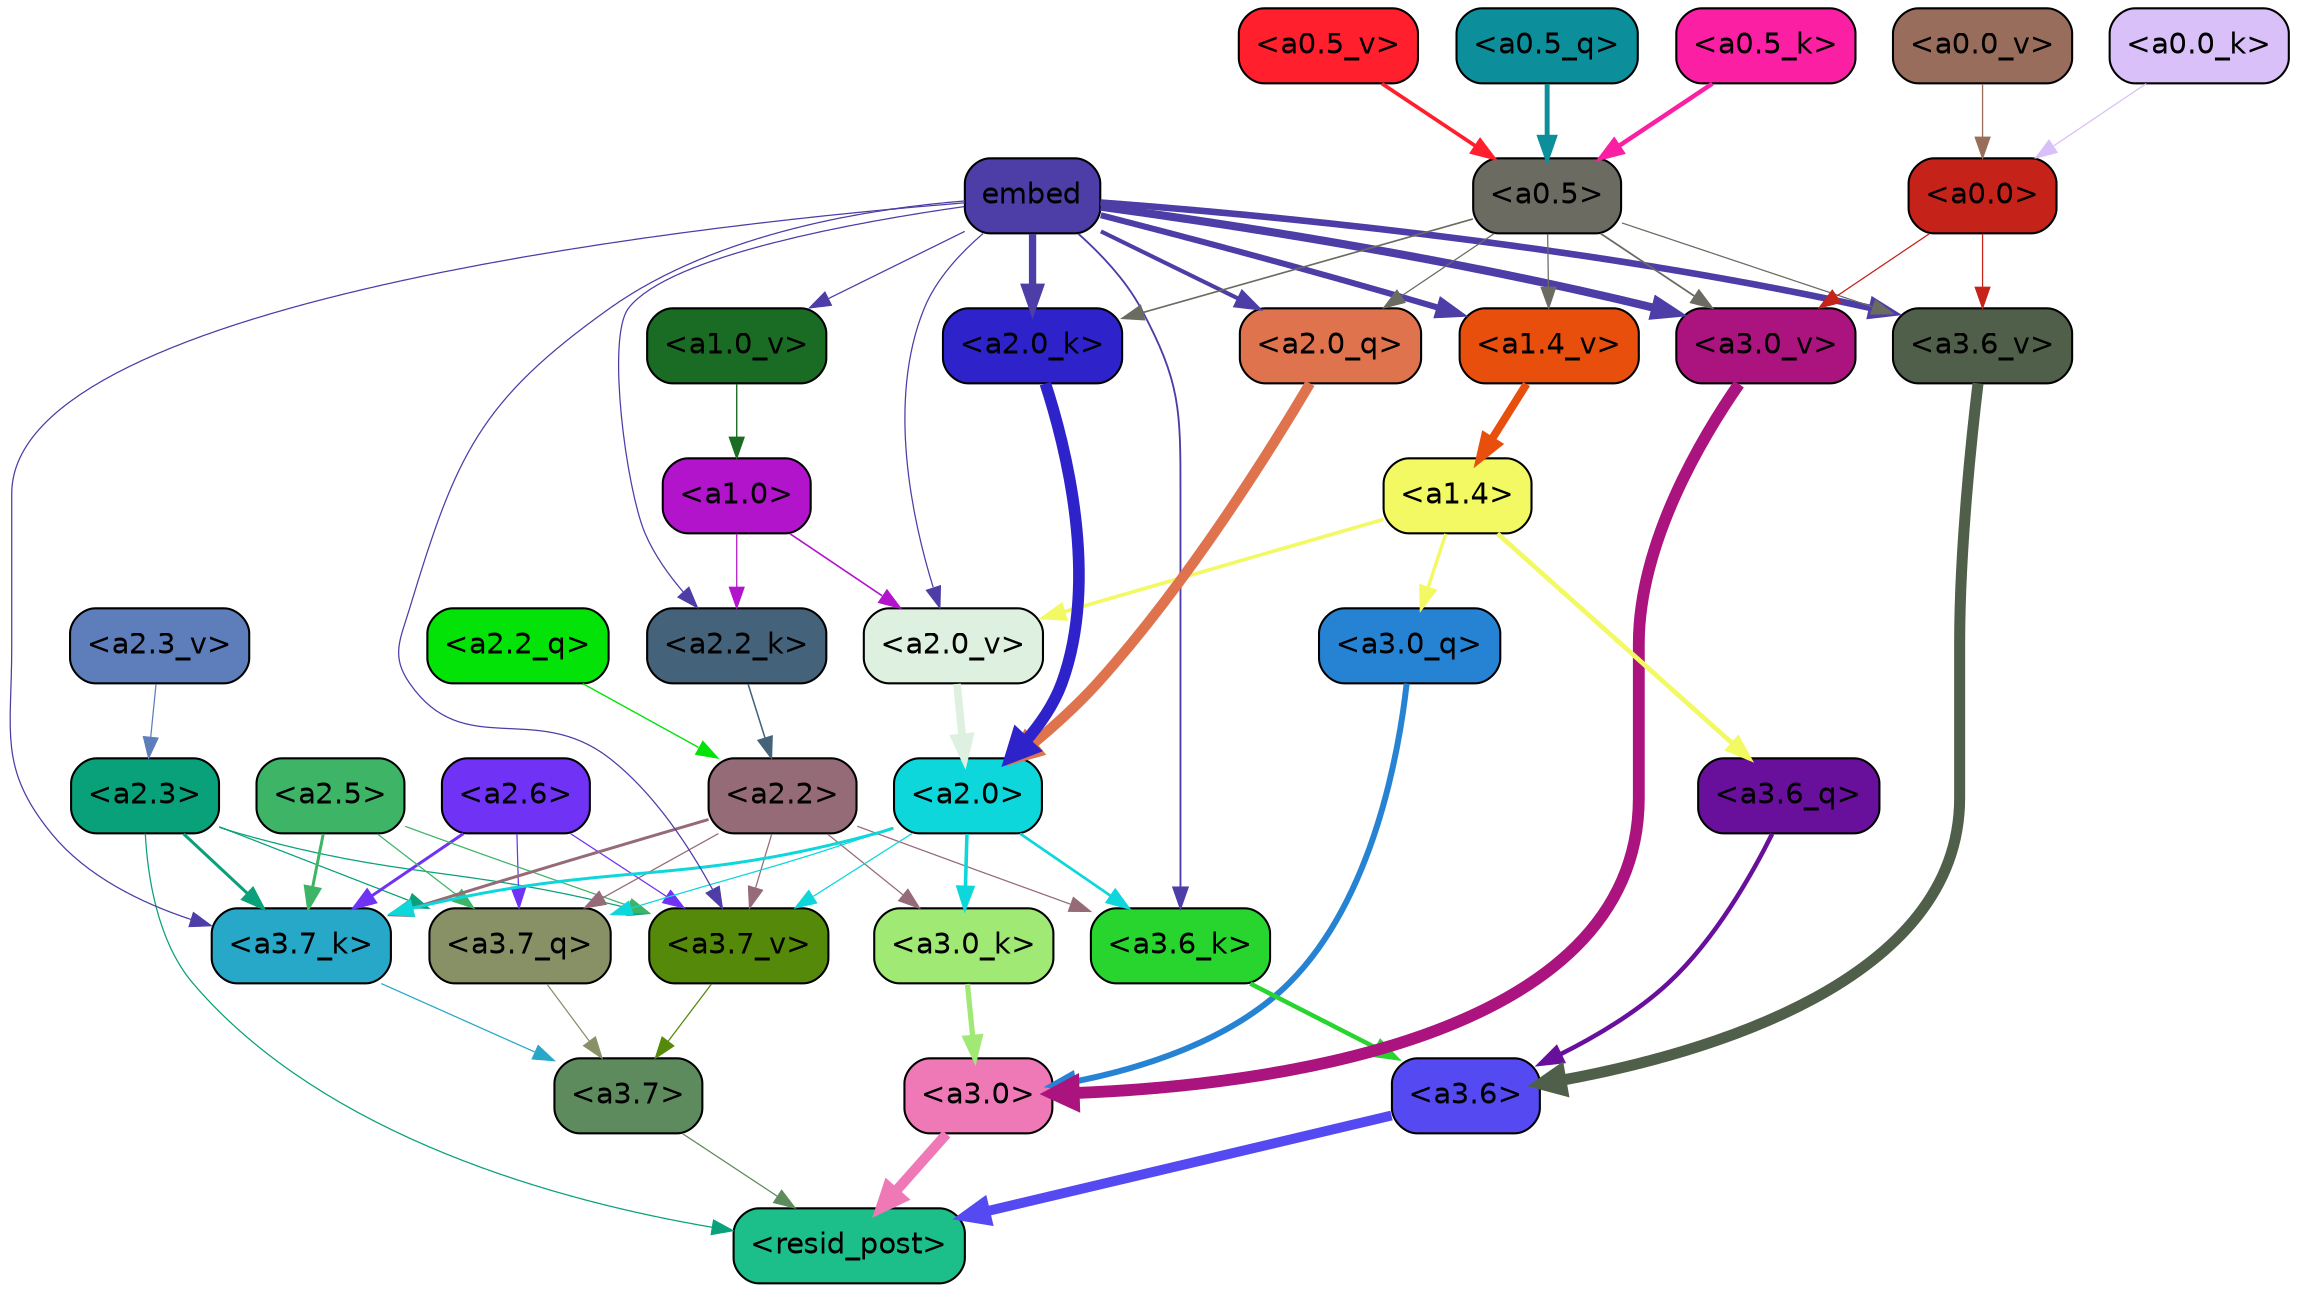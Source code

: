 strict digraph "" {
	graph [bgcolor=transparent,
		layout=dot,
		overlap=false,
		splines=true
	];
	"<a3.7>"	[color=black,
		fillcolor="#5e8b5e",
		fontname=Helvetica,
		shape=box,
		style="filled, rounded"];
	"<resid_post>"	[color=black,
		fillcolor="#1cbe89",
		fontname=Helvetica,
		shape=box,
		style="filled, rounded"];
	"<a3.7>" -> "<resid_post>"	[color="#5e8b5e",
		penwidth=0.6];
	"<a3.6>"	[color=black,
		fillcolor="#554af2",
		fontname=Helvetica,
		shape=box,
		style="filled, rounded"];
	"<a3.6>" -> "<resid_post>"	[color="#554af2",
		penwidth=4.746312499046326];
	"<a3.0>"	[color=black,
		fillcolor="#ef78b7",
		fontname=Helvetica,
		shape=box,
		style="filled, rounded"];
	"<a3.0>" -> "<resid_post>"	[color="#ef78b7",
		penwidth=4.896343111991882];
	"<a2.3>"	[color=black,
		fillcolor="#09a17a",
		fontname=Helvetica,
		shape=box,
		style="filled, rounded"];
	"<a2.3>" -> "<resid_post>"	[color="#09a17a",
		penwidth=0.6];
	"<a3.7_q>"	[color=black,
		fillcolor="#879165",
		fontname=Helvetica,
		shape=box,
		style="filled, rounded"];
	"<a2.3>" -> "<a3.7_q>"	[color="#09a17a",
		penwidth=0.6];
	"<a3.7_k>"	[color=black,
		fillcolor="#28a8c9",
		fontname=Helvetica,
		shape=box,
		style="filled, rounded"];
	"<a2.3>" -> "<a3.7_k>"	[color="#09a17a",
		penwidth=1.467104621231556];
	"<a3.7_v>"	[color=black,
		fillcolor="#558909",
		fontname=Helvetica,
		shape=box,
		style="filled, rounded"];
	"<a2.3>" -> "<a3.7_v>"	[color="#09a17a",
		penwidth=0.6];
	"<a3.7_q>" -> "<a3.7>"	[color="#879165",
		penwidth=0.6];
	"<a3.6_q>"	[color=black,
		fillcolor="#680f9c",
		fontname=Helvetica,
		shape=box,
		style="filled, rounded"];
	"<a3.6_q>" -> "<a3.6>"	[color="#680f9c",
		penwidth=2.160832464694977];
	"<a3.0_q>"	[color=black,
		fillcolor="#2683d4",
		fontname=Helvetica,
		shape=box,
		style="filled, rounded"];
	"<a3.0_q>" -> "<a3.0>"	[color="#2683d4",
		penwidth=2.870753765106201];
	"<a3.7_k>" -> "<a3.7>"	[color="#28a8c9",
		penwidth=0.6];
	"<a3.6_k>"	[color=black,
		fillcolor="#28d52e",
		fontname=Helvetica,
		shape=box,
		style="filled, rounded"];
	"<a3.6_k>" -> "<a3.6>"	[color="#28d52e",
		penwidth=2.13908451795578];
	"<a3.0_k>"	[color=black,
		fillcolor="#9fe974",
		fontname=Helvetica,
		shape=box,
		style="filled, rounded"];
	"<a3.0_k>" -> "<a3.0>"	[color="#9fe974",
		penwidth=2.520303964614868];
	"<a3.7_v>" -> "<a3.7>"	[color="#558909",
		penwidth=0.6];
	"<a3.6_v>"	[color=black,
		fillcolor="#505f49",
		fontname=Helvetica,
		shape=box,
		style="filled, rounded"];
	"<a3.6_v>" -> "<a3.6>"	[color="#505f49",
		penwidth=5.297133803367615];
	"<a3.0_v>"	[color=black,
		fillcolor="#ab137f",
		fontname=Helvetica,
		shape=box,
		style="filled, rounded"];
	"<a3.0_v>" -> "<a3.0>"	[color="#ab137f",
		penwidth=5.680712580680847];
	"<a2.6>"	[color=black,
		fillcolor="#7033f5",
		fontname=Helvetica,
		shape=box,
		style="filled, rounded"];
	"<a2.6>" -> "<a3.7_q>"	[color="#7033f5",
		penwidth=0.6];
	"<a2.6>" -> "<a3.7_k>"	[color="#7033f5",
		penwidth=1.4453159049153328];
	"<a2.6>" -> "<a3.7_v>"	[color="#7033f5",
		penwidth=0.6];
	"<a2.5>"	[color=black,
		fillcolor="#3eb467",
		fontname=Helvetica,
		shape=box,
		style="filled, rounded"];
	"<a2.5>" -> "<a3.7_q>"	[color="#3eb467",
		penwidth=0.6];
	"<a2.5>" -> "<a3.7_k>"	[color="#3eb467",
		penwidth=1.4526091292500496];
	"<a2.5>" -> "<a3.7_v>"	[color="#3eb467",
		penwidth=0.6];
	"<a2.2>"	[color=black,
		fillcolor="#956b77",
		fontname=Helvetica,
		shape=box,
		style="filled, rounded"];
	"<a2.2>" -> "<a3.7_q>"	[color="#956b77",
		penwidth=0.6];
	"<a2.2>" -> "<a3.7_k>"	[color="#956b77",
		penwidth=1.4310357049107552];
	"<a2.2>" -> "<a3.6_k>"	[color="#956b77",
		penwidth=0.6];
	"<a2.2>" -> "<a3.0_k>"	[color="#956b77",
		penwidth=0.6];
	"<a2.2>" -> "<a3.7_v>"	[color="#956b77",
		penwidth=0.6];
	"<a2.0>"	[color=black,
		fillcolor="#0dd7db",
		fontname=Helvetica,
		shape=box,
		style="filled, rounded"];
	"<a2.0>" -> "<a3.7_q>"	[color="#0dd7db",
		penwidth=0.6];
	"<a2.0>" -> "<a3.7_k>"	[color="#0dd7db",
		penwidth=1.4314699843525887];
	"<a2.0>" -> "<a3.6_k>"	[color="#0dd7db",
		penwidth=1.2950235605239868];
	"<a2.0>" -> "<a3.0_k>"	[color="#0dd7db",
		penwidth=1.712992787361145];
	"<a2.0>" -> "<a3.7_v>"	[color="#0dd7db",
		penwidth=0.6];
	"<a1.4>"	[color=black,
		fillcolor="#f2f962",
		fontname=Helvetica,
		shape=box,
		style="filled, rounded"];
	"<a1.4>" -> "<a3.6_q>"	[color="#f2f962",
		penwidth=2.2719132900238037];
	"<a1.4>" -> "<a3.0_q>"	[color="#f2f962",
		penwidth=1.5932877659797668];
	"<a2.0_v>"	[color=black,
		fillcolor="#def1e1",
		fontname=Helvetica,
		shape=box,
		style="filled, rounded"];
	"<a1.4>" -> "<a2.0_v>"	[color="#f2f962",
		penwidth=1.7291951477527618];
	embed	[color=black,
		fillcolor="#4d3da7",
		fontname=Helvetica,
		shape=box,
		style="filled, rounded"];
	embed -> "<a3.7_k>"	[color="#4d3da7",
		penwidth=0.6];
	embed -> "<a3.6_k>"	[color="#4d3da7",
		penwidth=0.891706109046936];
	embed -> "<a3.7_v>"	[color="#4d3da7",
		penwidth=0.6];
	embed -> "<a3.6_v>"	[color="#4d3da7",
		penwidth=3.1766927242279053];
	embed -> "<a3.0_v>"	[color="#4d3da7",
		penwidth=3.9005755856633186];
	"<a2.0_q>"	[color=black,
		fillcolor="#df734e",
		fontname=Helvetica,
		shape=box,
		style="filled, rounded"];
	embed -> "<a2.0_q>"	[color="#4d3da7",
		penwidth=1.9666987657546997];
	"<a2.2_k>"	[color=black,
		fillcolor="#44637a",
		fontname=Helvetica,
		shape=box,
		style="filled, rounded"];
	embed -> "<a2.2_k>"	[color="#4d3da7",
		penwidth=0.6];
	"<a2.0_k>"	[color=black,
		fillcolor="#2e23ca",
		fontname=Helvetica,
		shape=box,
		style="filled, rounded"];
	embed -> "<a2.0_k>"	[color="#4d3da7",
		penwidth=3.5067105293273926];
	embed -> "<a2.0_v>"	[color="#4d3da7",
		penwidth=0.6];
	"<a1.4_v>"	[color=black,
		fillcolor="#e84f0d",
		fontname=Helvetica,
		shape=box,
		style="filled, rounded"];
	embed -> "<a1.4_v>"	[color="#4d3da7",
		penwidth=2.921818971633911];
	"<a1.0_v>"	[color=black,
		fillcolor="#1a6c24",
		fontname=Helvetica,
		shape=box,
		style="filled, rounded"];
	embed -> "<a1.0_v>"	[color="#4d3da7",
		penwidth=0.6];
	"<a0.5>"	[color=black,
		fillcolor="#6b6b62",
		fontname=Helvetica,
		shape=box,
		style="filled, rounded"];
	"<a0.5>" -> "<a3.6_v>"	[color="#6b6b62",
		penwidth=0.6];
	"<a0.5>" -> "<a3.0_v>"	[color="#6b6b62",
		penwidth=0.8493617177009583];
	"<a0.5>" -> "<a2.0_q>"	[color="#6b6b62",
		penwidth=0.6];
	"<a0.5>" -> "<a2.0_k>"	[color="#6b6b62",
		penwidth=0.7897228002548218];
	"<a0.5>" -> "<a1.4_v>"	[color="#6b6b62",
		penwidth=0.6];
	"<a0.0>"	[color=black,
		fillcolor="#c5221a",
		fontname=Helvetica,
		shape=box,
		style="filled, rounded"];
	"<a0.0>" -> "<a3.6_v>"	[color="#c5221a",
		penwidth=0.6];
	"<a0.0>" -> "<a3.0_v>"	[color="#c5221a",
		penwidth=0.6];
	"<a2.2_q>"	[color=black,
		fillcolor="#03e307",
		fontname=Helvetica,
		shape=box,
		style="filled, rounded"];
	"<a2.2_q>" -> "<a2.2>"	[color="#03e307",
		penwidth=0.6677633281797171];
	"<a2.0_q>" -> "<a2.0>"	[color="#df734e",
		penwidth=4.966194009408355];
	"<a2.2_k>" -> "<a2.2>"	[color="#44637a",
		penwidth=0.7399393804371357];
	"<a2.0_k>" -> "<a2.0>"	[color="#2e23ca",
		penwidth=5.5817058570683];
	"<a2.3_v>"	[color=black,
		fillcolor="#5e7ebb",
		fontname=Helvetica,
		shape=box,
		style="filled, rounded"];
	"<a2.3_v>" -> "<a2.3>"	[color="#5e7ebb",
		penwidth=0.6];
	"<a2.0_v>" -> "<a2.0>"	[color="#def1e1",
		penwidth=3.7102378383278847];
	"<a1.0>"	[color=black,
		fillcolor="#b214cc",
		fontname=Helvetica,
		shape=box,
		style="filled, rounded"];
	"<a1.0>" -> "<a2.2_k>"	[color="#b214cc",
		penwidth=0.6];
	"<a1.0>" -> "<a2.0_v>"	[color="#b214cc",
		penwidth=0.7823128998279572];
	"<a1.4_v>" -> "<a1.4>"	[color="#e84f0d",
		penwidth=3.84571635723114];
	"<a1.0_v>" -> "<a1.0>"	[color="#1a6c24",
		penwidth=0.6638844013214111];
	"<a0.5_q>"	[color=black,
		fillcolor="#0c8f9b",
		fontname=Helvetica,
		shape=box,
		style="filled, rounded"];
	"<a0.5_q>" -> "<a0.5>"	[color="#0c8f9b",
		penwidth=2.3498679399490356];
	"<a0.5_k>"	[color=black,
		fillcolor="#fb20a3",
		fontname=Helvetica,
		shape=box,
		style="filled, rounded"];
	"<a0.5_k>" -> "<a0.5>"	[color="#fb20a3",
		penwidth=2.1505037546157837];
	"<a0.0_k>"	[color=black,
		fillcolor="#d9c0f8",
		fontname=Helvetica,
		shape=box,
		style="filled, rounded"];
	"<a0.0_k>" -> "<a0.0>"	[color="#d9c0f8",
		penwidth=0.6];
	"<a0.5_v>"	[color=black,
		fillcolor="#ff1f2d",
		fontname=Helvetica,
		shape=box,
		style="filled, rounded"];
	"<a0.5_v>" -> "<a0.5>"	[color="#ff1f2d",
		penwidth=1.769389271736145];
	"<a0.0_v>"	[color=black,
		fillcolor="#996d5c",
		fontname=Helvetica,
		shape=box,
		style="filled, rounded"];
	"<a0.0_v>" -> "<a0.0>"	[color="#996d5c",
		penwidth=0.6300240755081177];
}
